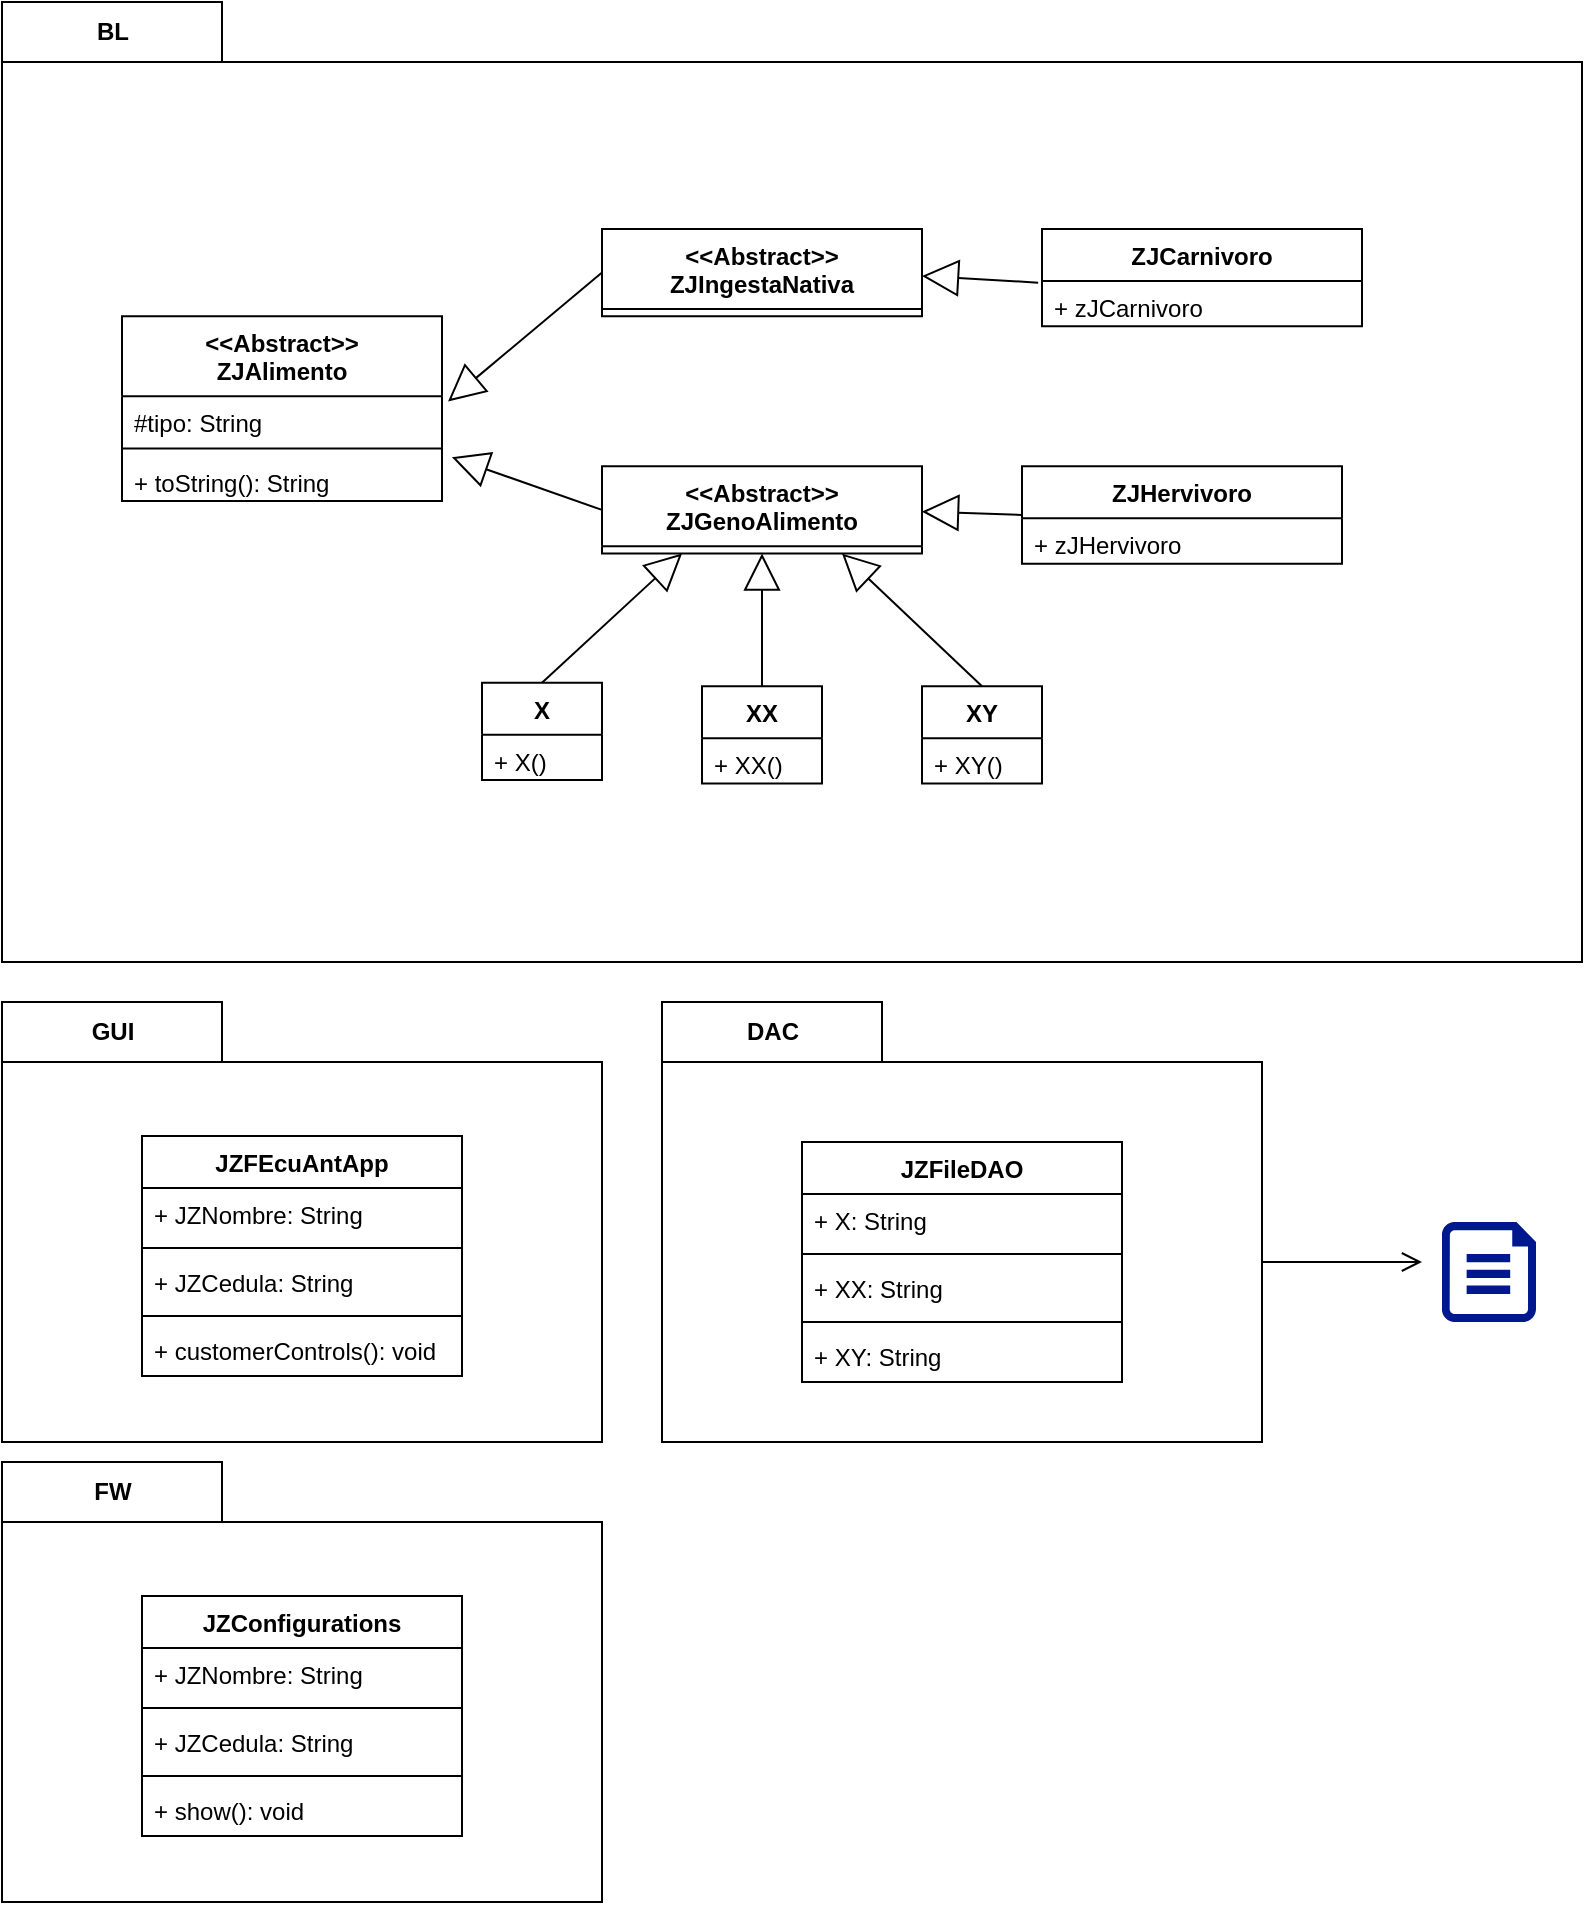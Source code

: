 <mxfile>
    <diagram id="SyUKCunbannZ3MVmgoPI" name="Page-1">
        <mxGraphModel dx="771" dy="467" grid="1" gridSize="10" guides="1" tooltips="1" connect="1" arrows="1" fold="1" page="1" pageScale="1" pageWidth="850" pageHeight="1100" math="0" shadow="0">
            <root>
                <mxCell id="0"/>
                <mxCell id="1" parent="0"/>
                <mxCell id="39" value="GUI" style="shape=folder;fontStyle=1;tabWidth=110;tabHeight=30;tabPosition=left;html=1;boundedLbl=1;labelInHeader=1;container=1;collapsible=0;" parent="1" vertex="1">
                    <mxGeometry x="40" y="540" width="300" height="220" as="geometry"/>
                </mxCell>
                <mxCell id="40" value="" style="html=1;strokeColor=none;resizeWidth=1;resizeHeight=1;fillColor=none;part=1;connectable=0;allowArrows=0;deletable=0;" parent="39" vertex="1">
                    <mxGeometry width="300" height="154" relative="1" as="geometry">
                        <mxPoint y="30" as="offset"/>
                    </mxGeometry>
                </mxCell>
                <mxCell id="52" value="JZFEcuAntApp&#10;" style="swimlane;fontStyle=1;align=center;verticalAlign=top;childLayout=stackLayout;horizontal=1;startSize=26;horizontalStack=0;resizeParent=1;resizeParentMax=0;resizeLast=0;collapsible=1;marginBottom=0;" parent="39" vertex="1">
                    <mxGeometry x="70" y="67" width="160" height="120" as="geometry"/>
                </mxCell>
                <mxCell id="53" value="+ JZNombre: String" style="text;strokeColor=none;fillColor=none;align=left;verticalAlign=top;spacingLeft=4;spacingRight=4;overflow=hidden;rotatable=0;points=[[0,0.5],[1,0.5]];portConstraint=eastwest;" parent="52" vertex="1">
                    <mxGeometry y="26" width="160" height="26" as="geometry"/>
                </mxCell>
                <mxCell id="54" value="" style="line;strokeWidth=1;fillColor=none;align=left;verticalAlign=middle;spacingTop=-1;spacingLeft=3;spacingRight=3;rotatable=0;labelPosition=right;points=[];portConstraint=eastwest;strokeColor=inherit;" parent="52" vertex="1">
                    <mxGeometry y="52" width="160" height="8" as="geometry"/>
                </mxCell>
                <mxCell id="55" value="+ JZCedula: String" style="text;strokeColor=none;fillColor=none;align=left;verticalAlign=top;spacingLeft=4;spacingRight=4;overflow=hidden;rotatable=0;points=[[0,0.5],[1,0.5]];portConstraint=eastwest;" parent="52" vertex="1">
                    <mxGeometry y="60" width="160" height="26" as="geometry"/>
                </mxCell>
                <mxCell id="74" value="" style="line;strokeWidth=1;fillColor=none;align=left;verticalAlign=middle;spacingTop=-1;spacingLeft=3;spacingRight=3;rotatable=0;labelPosition=right;points=[];portConstraint=eastwest;strokeColor=inherit;" parent="52" vertex="1">
                    <mxGeometry y="86" width="160" height="8" as="geometry"/>
                </mxCell>
                <mxCell id="75" value="+ customerControls(): void" style="text;strokeColor=none;fillColor=none;align=left;verticalAlign=top;spacingLeft=4;spacingRight=4;overflow=hidden;rotatable=0;points=[[0,0.5],[1,0.5]];portConstraint=eastwest;" parent="52" vertex="1">
                    <mxGeometry y="94" width="160" height="26" as="geometry"/>
                </mxCell>
                <mxCell id="42" value="DAC" style="shape=folder;fontStyle=1;tabWidth=110;tabHeight=30;tabPosition=left;html=1;boundedLbl=1;labelInHeader=1;container=1;collapsible=0;" parent="1" vertex="1">
                    <mxGeometry x="370" y="540" width="300" height="220" as="geometry"/>
                </mxCell>
                <mxCell id="43" value="" style="html=1;strokeColor=none;resizeWidth=1;resizeHeight=1;fillColor=none;part=1;connectable=0;allowArrows=0;deletable=0;" parent="42" vertex="1">
                    <mxGeometry width="300" height="154" relative="1" as="geometry">
                        <mxPoint y="30" as="offset"/>
                    </mxGeometry>
                </mxCell>
                <mxCell id="44" value="BL" style="shape=folder;fontStyle=1;tabWidth=110;tabHeight=30;tabPosition=left;html=1;boundedLbl=1;labelInHeader=1;container=1;collapsible=0;" parent="1" vertex="1">
                    <mxGeometry x="40" y="40" width="790" height="480" as="geometry"/>
                </mxCell>
                <mxCell id="45" value="" style="html=1;strokeColor=none;resizeWidth=1;resizeHeight=1;fillColor=none;part=1;connectable=0;allowArrows=0;deletable=0;" parent="44" vertex="1">
                    <mxGeometry width="790" height="336" relative="1" as="geometry">
                        <mxPoint y="30" as="offset"/>
                    </mxGeometry>
                </mxCell>
                <mxCell id="83" value="&lt;&lt;Abstract&gt;&gt;&#10;ZJIngestaNativa" style="swimlane;fontStyle=1;align=center;verticalAlign=top;childLayout=stackLayout;horizontal=1;startSize=40;horizontalStack=0;resizeParent=1;resizeParentMax=0;resizeLast=0;collapsible=1;marginBottom=0;" parent="44" vertex="1">
                    <mxGeometry x="300" y="113.455" width="160" height="43.636" as="geometry"/>
                </mxCell>
                <mxCell id="84" value="&lt;&lt;Abstract&gt;&gt;&#10;ZJAlimento" style="swimlane;fontStyle=1;align=center;verticalAlign=top;childLayout=stackLayout;horizontal=1;startSize=40;horizontalStack=0;resizeParent=1;resizeParentMax=0;resizeLast=0;collapsible=1;marginBottom=0;" parent="44" vertex="1">
                    <mxGeometry x="60" y="157.091" width="160" height="92.364" as="geometry"/>
                </mxCell>
                <mxCell id="85" value="#tipo: String" style="text;strokeColor=none;fillColor=none;align=left;verticalAlign=top;spacingLeft=4;spacingRight=4;overflow=hidden;rotatable=0;points=[[0,0.5],[1,0.5]];portConstraint=eastwest;" parent="84" vertex="1">
                    <mxGeometry y="40" width="160" height="22.691" as="geometry"/>
                </mxCell>
                <mxCell id="86" value="" style="line;strokeWidth=1;fillColor=none;align=left;verticalAlign=middle;spacingTop=-1;spacingLeft=3;spacingRight=3;rotatable=0;labelPosition=right;points=[];portConstraint=eastwest;strokeColor=inherit;" parent="84" vertex="1">
                    <mxGeometry y="62.691" width="160" height="6.982" as="geometry"/>
                </mxCell>
                <mxCell id="87" value="+ toString(): String" style="text;strokeColor=none;fillColor=none;align=left;verticalAlign=top;spacingLeft=4;spacingRight=4;overflow=hidden;rotatable=0;points=[[0,0.5],[1,0.5]];portConstraint=eastwest;" parent="84" vertex="1">
                    <mxGeometry y="69.673" width="160" height="22.691" as="geometry"/>
                </mxCell>
                <mxCell id="88" value="&lt;&lt;Abstract&gt;&gt;&#10;ZJGenoAlimento" style="swimlane;fontStyle=1;align=center;verticalAlign=top;childLayout=stackLayout;horizontal=1;startSize=40;horizontalStack=0;resizeParent=1;resizeParentMax=0;resizeLast=0;collapsible=1;marginBottom=0;" parent="44" vertex="1">
                    <mxGeometry x="300" y="232.145" width="160" height="43.636" as="geometry">
                        <mxRectangle x="280" y="130" width="120" height="40" as="alternateBounds"/>
                    </mxGeometry>
                </mxCell>
                <mxCell id="89" value="" style="endArrow=block;endSize=16;endFill=0;html=1;exitX=0;exitY=0.5;exitDx=0;exitDy=0;entryX=1.031;entryY=0.038;entryDx=0;entryDy=0;entryPerimeter=0;" parent="44" source="88" target="87" edge="1">
                    <mxGeometry width="160" relative="1" as="geometry">
                        <mxPoint x="330" y="296.727" as="sourcePoint"/>
                        <mxPoint x="220" y="191.127" as="targetPoint"/>
                    </mxGeometry>
                </mxCell>
                <mxCell id="90" value="" style="endArrow=block;endSize=16;endFill=0;html=1;exitX=-0.012;exitY=0.038;exitDx=0;exitDy=0;exitPerimeter=0;" parent="44" source="97" edge="1">
                    <mxGeometry width="160" relative="1" as="geometry">
                        <mxPoint x="340" y="305.455" as="sourcePoint"/>
                        <mxPoint x="460" y="137.018" as="targetPoint"/>
                        <Array as="points"/>
                    </mxGeometry>
                </mxCell>
                <mxCell id="91" value="" style="endArrow=block;endSize=16;endFill=0;html=1;exitX=0.5;exitY=0;exitDx=0;exitDy=0;entryX=0.25;entryY=1;entryDx=0;entryDy=0;" parent="44" source="100" target="88" edge="1">
                    <mxGeometry width="160" relative="1" as="geometry">
                        <mxPoint x="350" y="314.182" as="sourcePoint"/>
                        <mxPoint x="510" y="314.182" as="targetPoint"/>
                    </mxGeometry>
                </mxCell>
                <mxCell id="92" value="" style="endArrow=block;endSize=16;endFill=0;html=1;exitX=0;exitY=0.5;exitDx=0;exitDy=0;" parent="44" source="98" edge="1">
                    <mxGeometry width="160" relative="1" as="geometry">
                        <mxPoint x="360" y="322.909" as="sourcePoint"/>
                        <mxPoint x="460" y="254.836" as="targetPoint"/>
                    </mxGeometry>
                </mxCell>
                <mxCell id="93" value="" style="endArrow=block;endSize=16;endFill=0;html=1;exitX=0.5;exitY=0;exitDx=0;exitDy=0;entryX=0.5;entryY=1;entryDx=0;entryDy=0;" parent="44" source="102" target="88" edge="1">
                    <mxGeometry width="160" relative="1" as="geometry">
                        <mxPoint x="370" y="331.636" as="sourcePoint"/>
                        <mxPoint x="530" y="331.636" as="targetPoint"/>
                    </mxGeometry>
                </mxCell>
                <mxCell id="94" value="" style="endArrow=block;endSize=16;endFill=0;html=1;exitX=0.5;exitY=0;exitDx=0;exitDy=0;entryX=0.75;entryY=1;entryDx=0;entryDy=0;" parent="44" source="104" target="88" edge="1">
                    <mxGeometry width="160" relative="1" as="geometry">
                        <mxPoint x="380" y="340.364" as="sourcePoint"/>
                        <mxPoint x="540" y="340.364" as="targetPoint"/>
                    </mxGeometry>
                </mxCell>
                <mxCell id="95" value="" style="endArrow=block;endSize=16;endFill=0;html=1;exitX=0;exitY=0.5;exitDx=0;exitDy=0;entryX=1.019;entryY=0.115;entryDx=0;entryDy=0;entryPerimeter=0;" parent="44" source="83" target="85" edge="1">
                    <mxGeometry width="160" relative="1" as="geometry">
                        <mxPoint x="400" y="357.818" as="sourcePoint"/>
                        <mxPoint x="560" y="357.818" as="targetPoint"/>
                    </mxGeometry>
                </mxCell>
                <mxCell id="96" value="ZJCarnivoro" style="swimlane;fontStyle=1;align=center;verticalAlign=top;childLayout=stackLayout;horizontal=1;startSize=26;horizontalStack=0;resizeParent=1;resizeParentMax=0;resizeLast=0;collapsible=1;marginBottom=0;" parent="44" vertex="1">
                    <mxGeometry x="520" y="113.455" width="160" height="48.691" as="geometry"/>
                </mxCell>
                <mxCell id="97" value="+ zJCarnivoro" style="text;strokeColor=none;fillColor=none;align=left;verticalAlign=top;spacingLeft=4;spacingRight=4;overflow=hidden;rotatable=0;points=[[0,0.5],[1,0.5]];portConstraint=eastwest;" parent="96" vertex="1">
                    <mxGeometry y="26" width="160" height="22.691" as="geometry"/>
                </mxCell>
                <mxCell id="98" value="ZJHervivoro" style="swimlane;fontStyle=1;align=center;verticalAlign=top;childLayout=stackLayout;horizontal=1;startSize=26;horizontalStack=0;resizeParent=1;resizeParentMax=0;resizeLast=0;collapsible=1;marginBottom=0;" parent="44" vertex="1">
                    <mxGeometry x="510" y="232.145" width="160" height="48.691" as="geometry"/>
                </mxCell>
                <mxCell id="99" value="+ zJHervivoro" style="text;strokeColor=none;fillColor=none;align=left;verticalAlign=top;spacingLeft=4;spacingRight=4;overflow=hidden;rotatable=0;points=[[0,0.5],[1,0.5]];portConstraint=eastwest;" parent="98" vertex="1">
                    <mxGeometry y="26" width="160" height="22.691" as="geometry"/>
                </mxCell>
                <mxCell id="100" value="X" style="swimlane;fontStyle=1;align=center;verticalAlign=top;childLayout=stackLayout;horizontal=1;startSize=26;horizontalStack=0;resizeParent=1;resizeParentMax=0;resizeLast=0;collapsible=1;marginBottom=0;" parent="44" vertex="1">
                    <mxGeometry x="240" y="340.364" width="60" height="48.691" as="geometry"/>
                </mxCell>
                <mxCell id="101" value="+ X()" style="text;strokeColor=none;fillColor=none;align=left;verticalAlign=top;spacingLeft=4;spacingRight=4;overflow=hidden;rotatable=0;points=[[0,0.5],[1,0.5]];portConstraint=eastwest;" parent="100" vertex="1">
                    <mxGeometry y="26" width="60" height="22.691" as="geometry"/>
                </mxCell>
                <mxCell id="102" value="XX" style="swimlane;fontStyle=1;align=center;verticalAlign=top;childLayout=stackLayout;horizontal=1;startSize=26;horizontalStack=0;resizeParent=1;resizeParentMax=0;resizeLast=0;collapsible=1;marginBottom=0;" parent="44" vertex="1">
                    <mxGeometry x="350" y="342.109" width="60" height="48.691" as="geometry"/>
                </mxCell>
                <mxCell id="103" value="+ XX()" style="text;strokeColor=none;fillColor=none;align=left;verticalAlign=top;spacingLeft=4;spacingRight=4;overflow=hidden;rotatable=0;points=[[0,0.5],[1,0.5]];portConstraint=eastwest;" parent="102" vertex="1">
                    <mxGeometry y="26" width="60" height="22.691" as="geometry"/>
                </mxCell>
                <mxCell id="104" value="XY" style="swimlane;fontStyle=1;align=center;verticalAlign=top;childLayout=stackLayout;horizontal=1;startSize=26;horizontalStack=0;resizeParent=1;resizeParentMax=0;resizeLast=0;collapsible=1;marginBottom=0;" parent="44" vertex="1">
                    <mxGeometry x="460" y="342.109" width="60" height="48.691" as="geometry"/>
                </mxCell>
                <mxCell id="105" value="+ XY()" style="text;strokeColor=none;fillColor=none;align=left;verticalAlign=top;spacingLeft=4;spacingRight=4;overflow=hidden;rotatable=0;points=[[0,0.5],[1,0.5]];portConstraint=eastwest;" parent="104" vertex="1">
                    <mxGeometry y="26" width="60" height="22.691" as="geometry"/>
                </mxCell>
                <mxCell id="46" value="" style="endArrow=open;startArrow=none;endFill=0;startFill=0;endSize=8;html=1;verticalAlign=bottom;labelBackgroundColor=none;strokeWidth=1;" parent="1" edge="1">
                    <mxGeometry width="160" relative="1" as="geometry">
                        <mxPoint x="670" y="670" as="sourcePoint"/>
                        <mxPoint x="750" y="670" as="targetPoint"/>
                    </mxGeometry>
                </mxCell>
                <mxCell id="47" value="" style="sketch=0;aspect=fixed;pointerEvents=1;shadow=0;dashed=0;html=1;strokeColor=none;labelPosition=center;verticalLabelPosition=bottom;verticalAlign=top;align=center;fillColor=#00188D;shape=mxgraph.azure.file" parent="1" vertex="1">
                    <mxGeometry x="760" y="650" width="47" height="50" as="geometry"/>
                </mxCell>
                <mxCell id="76" value="JZFileDAO" style="swimlane;fontStyle=1;align=center;verticalAlign=top;childLayout=stackLayout;horizontal=1;startSize=26;horizontalStack=0;resizeParent=1;resizeParentMax=0;resizeLast=0;collapsible=1;marginBottom=0;" parent="1" vertex="1">
                    <mxGeometry x="440" y="610" width="160" height="120" as="geometry"/>
                </mxCell>
                <mxCell id="77" value="+ X: String" style="text;strokeColor=none;fillColor=none;align=left;verticalAlign=top;spacingLeft=4;spacingRight=4;overflow=hidden;rotatable=0;points=[[0,0.5],[1,0.5]];portConstraint=eastwest;" parent="76" vertex="1">
                    <mxGeometry y="26" width="160" height="26" as="geometry"/>
                </mxCell>
                <mxCell id="78" value="" style="line;strokeWidth=1;fillColor=none;align=left;verticalAlign=middle;spacingTop=-1;spacingLeft=3;spacingRight=3;rotatable=0;labelPosition=right;points=[];portConstraint=eastwest;strokeColor=inherit;" parent="76" vertex="1">
                    <mxGeometry y="52" width="160" height="8" as="geometry"/>
                </mxCell>
                <mxCell id="79" value="+ XX: String" style="text;strokeColor=none;fillColor=none;align=left;verticalAlign=top;spacingLeft=4;spacingRight=4;overflow=hidden;rotatable=0;points=[[0,0.5],[1,0.5]];portConstraint=eastwest;" parent="76" vertex="1">
                    <mxGeometry y="60" width="160" height="26" as="geometry"/>
                </mxCell>
                <mxCell id="80" value="" style="line;strokeWidth=1;fillColor=none;align=left;verticalAlign=middle;spacingTop=-1;spacingLeft=3;spacingRight=3;rotatable=0;labelPosition=right;points=[];portConstraint=eastwest;strokeColor=inherit;" parent="76" vertex="1">
                    <mxGeometry y="86" width="160" height="8" as="geometry"/>
                </mxCell>
                <mxCell id="81" value="+ XY: String" style="text;strokeColor=none;fillColor=none;align=left;verticalAlign=top;spacingLeft=4;spacingRight=4;overflow=hidden;rotatable=0;points=[[0,0.5],[1,0.5]];portConstraint=eastwest;" parent="76" vertex="1">
                    <mxGeometry y="94" width="160" height="26" as="geometry"/>
                </mxCell>
                <mxCell id="106" value="FW" style="shape=folder;fontStyle=1;tabWidth=110;tabHeight=30;tabPosition=left;html=1;boundedLbl=1;labelInHeader=1;container=1;collapsible=0;" parent="1" vertex="1">
                    <mxGeometry x="40" y="770" width="300" height="220" as="geometry"/>
                </mxCell>
                <mxCell id="107" value="" style="html=1;strokeColor=none;resizeWidth=1;resizeHeight=1;fillColor=none;part=1;connectable=0;allowArrows=0;deletable=0;" parent="106" vertex="1">
                    <mxGeometry width="300" height="154" relative="1" as="geometry">
                        <mxPoint y="30" as="offset"/>
                    </mxGeometry>
                </mxCell>
                <mxCell id="108" value="JZConfigurations" style="swimlane;fontStyle=1;align=center;verticalAlign=top;childLayout=stackLayout;horizontal=1;startSize=26;horizontalStack=0;resizeParent=1;resizeParentMax=0;resizeLast=0;collapsible=1;marginBottom=0;" parent="106" vertex="1">
                    <mxGeometry x="70" y="67" width="160" height="120" as="geometry"/>
                </mxCell>
                <mxCell id="109" value="+ JZNombre: String" style="text;strokeColor=none;fillColor=none;align=left;verticalAlign=top;spacingLeft=4;spacingRight=4;overflow=hidden;rotatable=0;points=[[0,0.5],[1,0.5]];portConstraint=eastwest;" parent="108" vertex="1">
                    <mxGeometry y="26" width="160" height="26" as="geometry"/>
                </mxCell>
                <mxCell id="110" value="" style="line;strokeWidth=1;fillColor=none;align=left;verticalAlign=middle;spacingTop=-1;spacingLeft=3;spacingRight=3;rotatable=0;labelPosition=right;points=[];portConstraint=eastwest;strokeColor=inherit;" parent="108" vertex="1">
                    <mxGeometry y="52" width="160" height="8" as="geometry"/>
                </mxCell>
                <mxCell id="111" value="+ JZCedula: String" style="text;strokeColor=none;fillColor=none;align=left;verticalAlign=top;spacingLeft=4;spacingRight=4;overflow=hidden;rotatable=0;points=[[0,0.5],[1,0.5]];portConstraint=eastwest;" parent="108" vertex="1">
                    <mxGeometry y="60" width="160" height="26" as="geometry"/>
                </mxCell>
                <mxCell id="112" value="" style="line;strokeWidth=1;fillColor=none;align=left;verticalAlign=middle;spacingTop=-1;spacingLeft=3;spacingRight=3;rotatable=0;labelPosition=right;points=[];portConstraint=eastwest;strokeColor=inherit;" parent="108" vertex="1">
                    <mxGeometry y="86" width="160" height="8" as="geometry"/>
                </mxCell>
                <mxCell id="113" value="+ show(): void" style="text;strokeColor=none;fillColor=none;align=left;verticalAlign=top;spacingLeft=4;spacingRight=4;overflow=hidden;rotatable=0;points=[[0,0.5],[1,0.5]];portConstraint=eastwest;" parent="108" vertex="1">
                    <mxGeometry y="94" width="160" height="26" as="geometry"/>
                </mxCell>
            </root>
        </mxGraphModel>
    </diagram>
</mxfile>